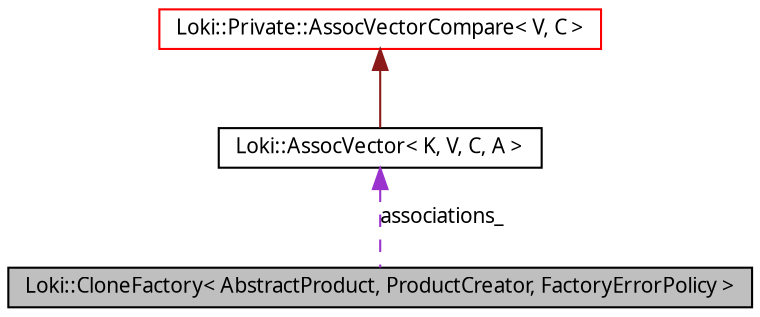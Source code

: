 digraph G
{
  bgcolor="transparent";
  edge [fontname="FreeSans.ttf",fontsize=10,labelfontname="FreeSans.ttf",labelfontsize=10];
  node [fontname="FreeSans.ttf",fontsize=10,shape=record];
  Node1 [label="Loki::CloneFactory\< AbstractProduct, ProductCreator, FactoryErrorPolicy \>",height=0.2,width=0.4,color="black", fillcolor="grey75", style="filled" fontcolor="black"];
  Node2 -> Node1 [dir=back,color="darkorchid3",fontsize=10,style="dashed",label="associations_",fontname="FreeSans.ttf"];
  Node2 [label="Loki::AssocVector\< K, V, C, A \>",height=0.2,width=0.4,color="black",URL="$a00025.html"];
  Node3 -> Node2 [dir=back,color="firebrick4",fontsize=10,style="solid",fontname="FreeSans.ttf"];
  Node3 [label="Loki::Private::AssocVectorCompare\< V, C \>",height=0.2,width=0.4,color="red",URL="$a00027.html"];
}
